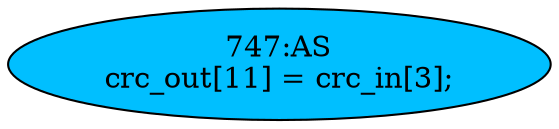 strict digraph "" {
	node [label="\N"];
	"747:AS"	 [ast="<pyverilog.vparser.ast.Assign object at 0x7f55d3d0a650>",
		def_var="['crc_out']",
		fillcolor=deepskyblue,
		label="747:AS
crc_out[11] = crc_in[3];",
		statements="[]",
		style=filled,
		typ=Assign,
		use_var="['crc_in']"];
}
